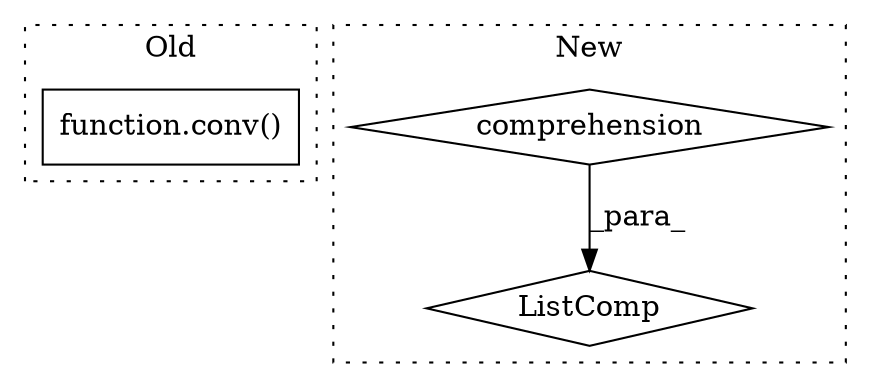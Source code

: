 digraph G {
subgraph cluster0 {
1 [label="function.conv()" a="75" s="9456,9468" l="5,1" shape="box"];
label = "Old";
style="dotted";
}
subgraph cluster1 {
2 [label="ListComp" a="106" s="8298" l="73" shape="diamond"];
3 [label="comprehension" a="45" s="8334" l="3" shape="diamond"];
label = "New";
style="dotted";
}
3 -> 2 [label="_para_"];
}